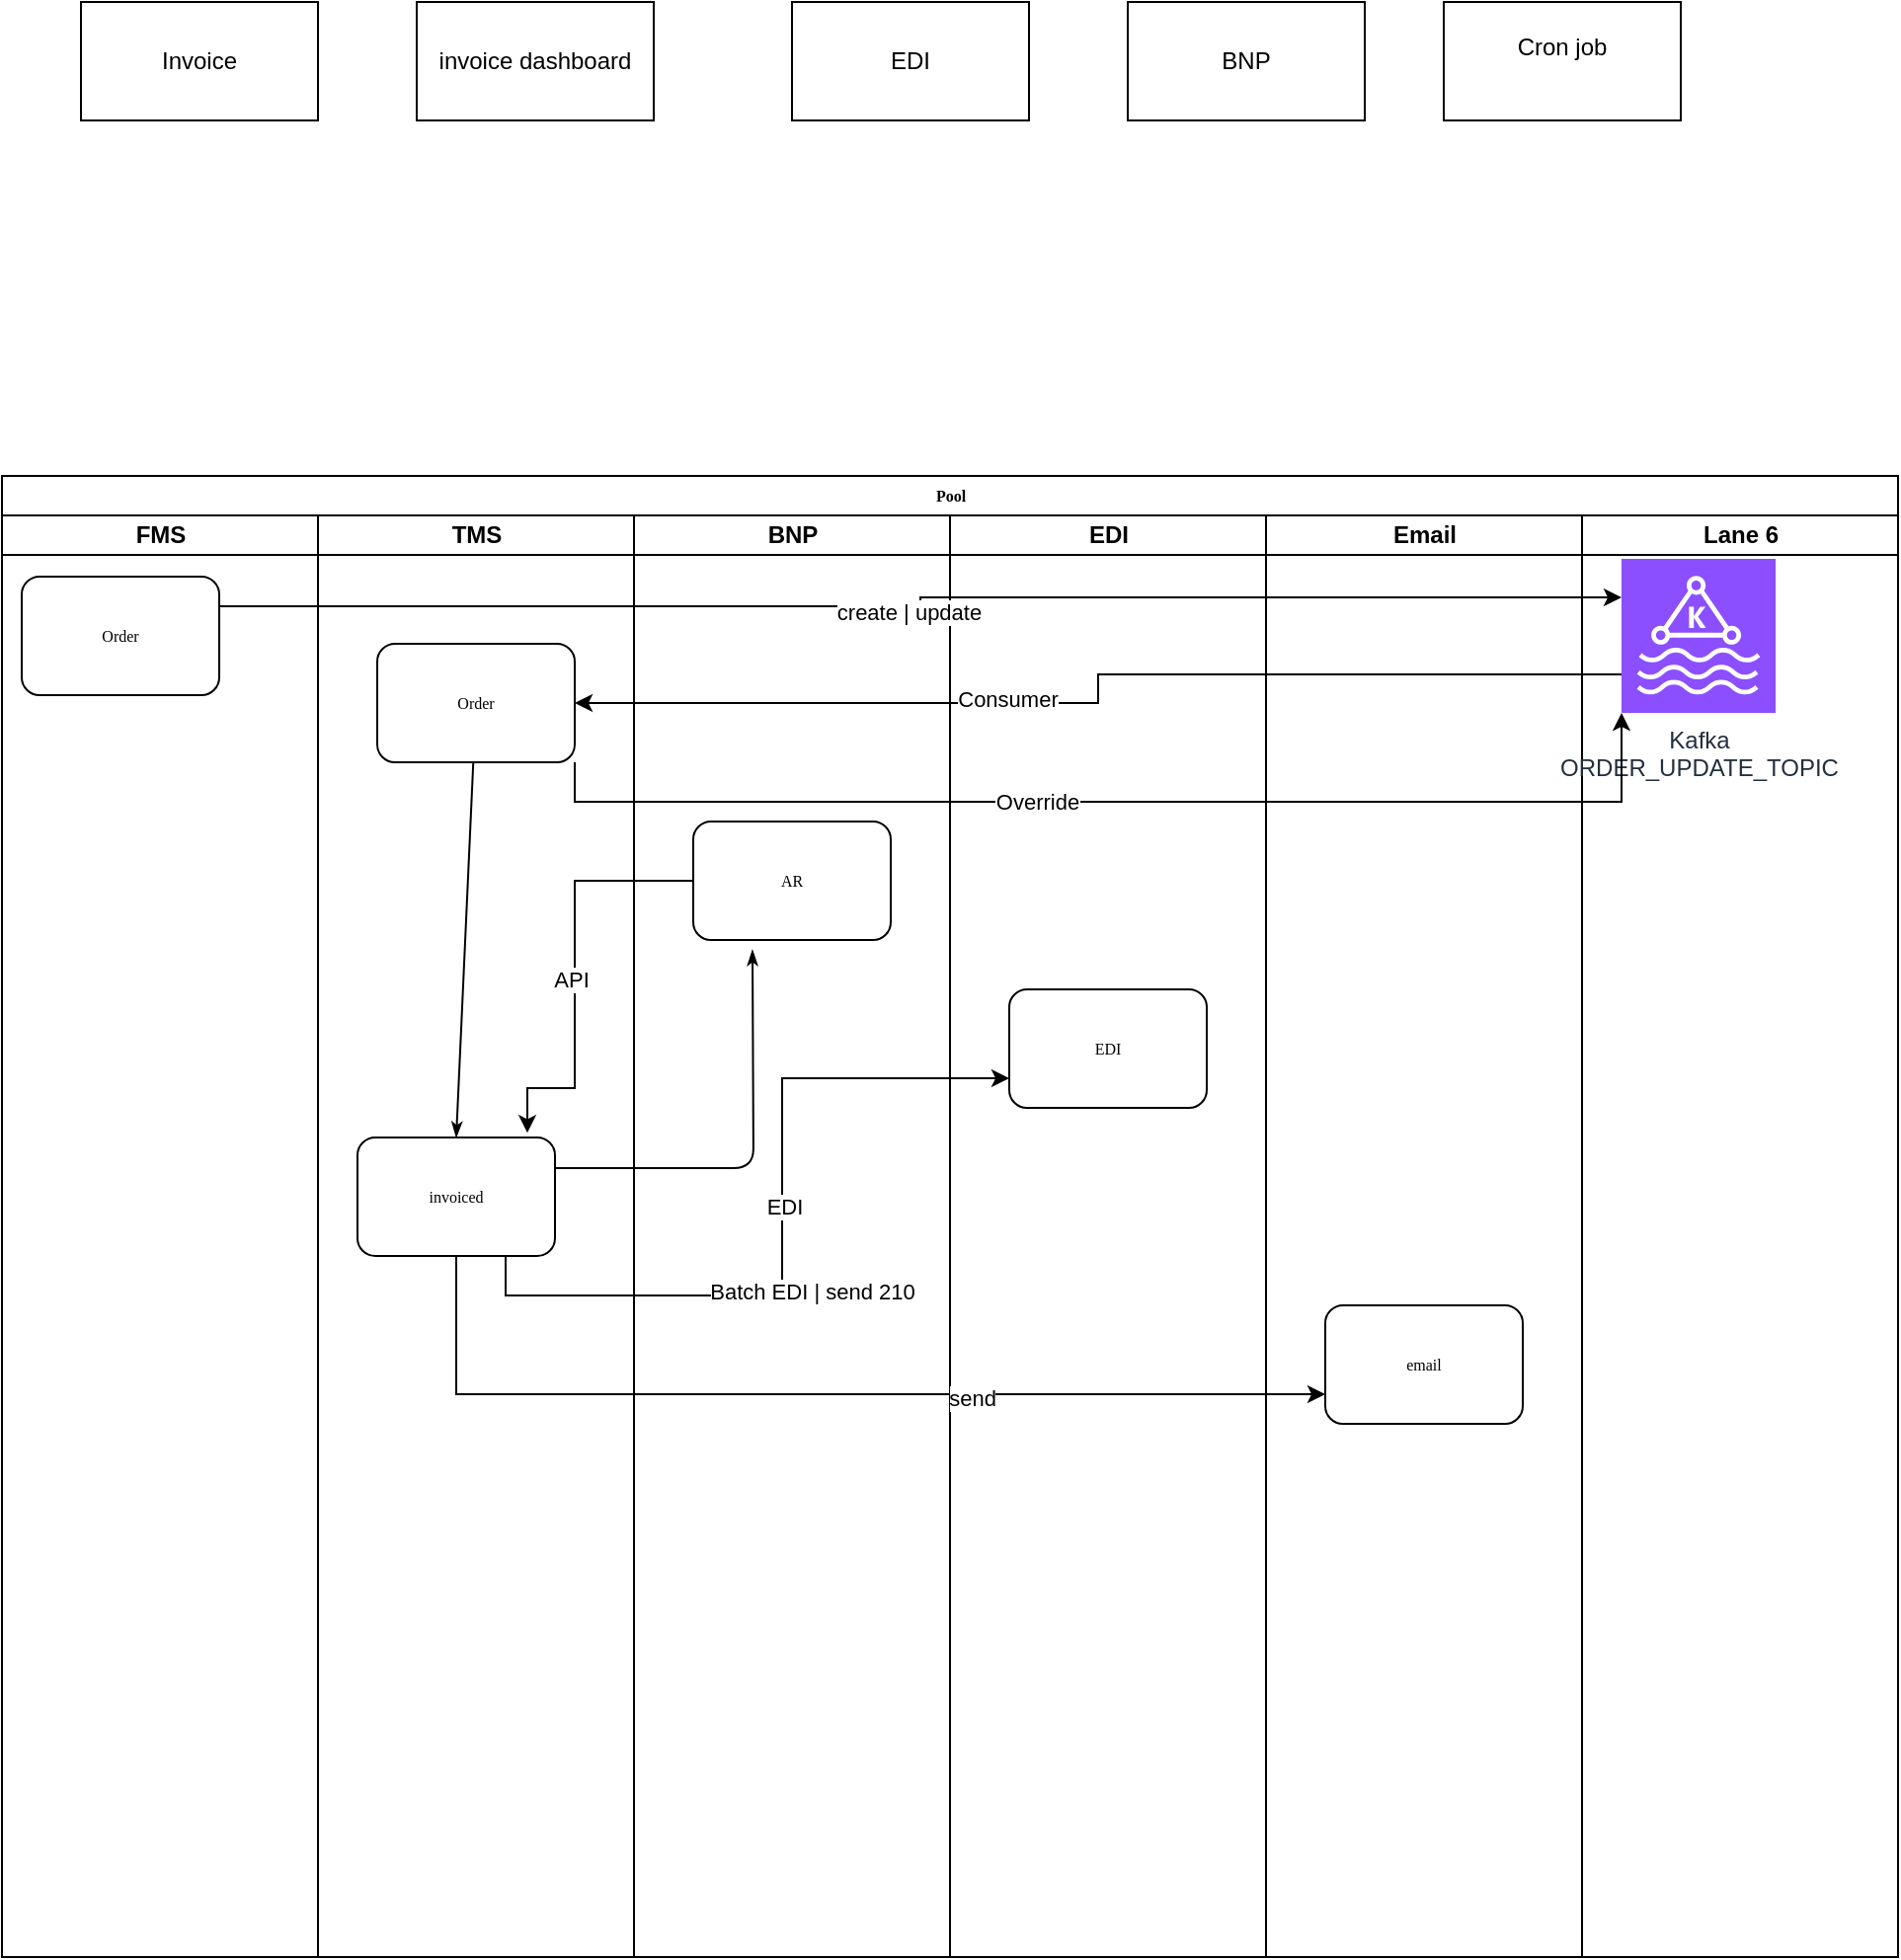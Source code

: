 <mxfile version="24.7.7">
  <diagram name="Page-1" id="74e2e168-ea6b-b213-b513-2b3c1d86103e">
    <mxGraphModel dx="1020" dy="1214" grid="1" gridSize="10" guides="1" tooltips="1" connect="1" arrows="1" fold="1" page="1" pageScale="1" pageWidth="1100" pageHeight="850" background="none" math="0" shadow="0">
      <root>
        <mxCell id="0" />
        <mxCell id="1" parent="0" />
        <mxCell id="77e6c97f196da883-1" value="Pool" style="swimlane;html=1;childLayout=stackLayout;startSize=20;rounded=0;shadow=0;labelBackgroundColor=none;strokeWidth=1;fontFamily=Verdana;fontSize=8;align=center;" parent="1" vertex="1">
          <mxGeometry x="70" y="90" width="960" height="750" as="geometry" />
        </mxCell>
        <mxCell id="77e6c97f196da883-2" value="FMS" style="swimlane;html=1;startSize=20;" parent="77e6c97f196da883-1" vertex="1">
          <mxGeometry y="20" width="160" height="730" as="geometry" />
        </mxCell>
        <mxCell id="77e6c97f196da883-8" value="Order" style="rounded=1;whiteSpace=wrap;html=1;shadow=0;labelBackgroundColor=none;strokeWidth=1;fontFamily=Verdana;fontSize=8;align=center;" parent="77e6c97f196da883-2" vertex="1">
          <mxGeometry x="10" y="31" width="100" height="60" as="geometry" />
        </mxCell>
        <mxCell id="77e6c97f196da883-3" value="TMS" style="swimlane;html=1;startSize=20;" parent="77e6c97f196da883-1" vertex="1">
          <mxGeometry x="160" y="20" width="160" height="730" as="geometry" />
        </mxCell>
        <mxCell id="77e6c97f196da883-11" value="Order" style="rounded=1;whiteSpace=wrap;html=1;shadow=0;labelBackgroundColor=none;strokeWidth=1;fontFamily=Verdana;fontSize=8;align=center;" parent="77e6c97f196da883-3" vertex="1">
          <mxGeometry x="30" y="65" width="100" height="60" as="geometry" />
        </mxCell>
        <mxCell id="77e6c97f196da883-9" value="invoiced" style="rounded=1;whiteSpace=wrap;html=1;shadow=0;labelBackgroundColor=none;strokeWidth=1;fontFamily=Verdana;fontSize=8;align=center;" parent="77e6c97f196da883-3" vertex="1">
          <mxGeometry x="20" y="315" width="100" height="60" as="geometry" />
        </mxCell>
        <mxCell id="77e6c97f196da883-27" style="rounded=1;html=1;labelBackgroundColor=none;startArrow=none;startFill=0;startSize=5;endArrow=classicThin;endFill=1;endSize=5;jettySize=auto;orthogonalLoop=1;strokeWidth=1;fontFamily=Verdana;fontSize=8;entryX=0.5;entryY=0;entryDx=0;entryDy=0;" parent="77e6c97f196da883-3" source="77e6c97f196da883-11" target="77e6c97f196da883-9" edge="1">
          <mxGeometry relative="1" as="geometry" />
        </mxCell>
        <mxCell id="77e6c97f196da883-4" value="BNP" style="swimlane;html=1;startSize=20;" parent="77e6c97f196da883-1" vertex="1">
          <mxGeometry x="320" y="20" width="160" height="730" as="geometry" />
        </mxCell>
        <mxCell id="77e6c97f196da883-12" value="AR" style="rounded=1;whiteSpace=wrap;html=1;shadow=0;labelBackgroundColor=none;strokeWidth=1;fontFamily=Verdana;fontSize=8;align=center;" parent="77e6c97f196da883-4" vertex="1">
          <mxGeometry x="30" y="155" width="100" height="60" as="geometry" />
        </mxCell>
        <mxCell id="77e6c97f196da883-28" style="edgeStyle=orthogonalEdgeStyle;rounded=1;html=1;labelBackgroundColor=none;startArrow=none;startFill=0;startSize=5;endArrow=classicThin;endFill=1;endSize=5;jettySize=auto;orthogonalLoop=1;strokeWidth=1;fontFamily=Verdana;fontSize=8;exitX=1;exitY=0.258;exitDx=0;exitDy=0;exitPerimeter=0;" parent="77e6c97f196da883-4" source="77e6c97f196da883-9" edge="1">
          <mxGeometry relative="1" as="geometry">
            <mxPoint x="-30" y="330" as="sourcePoint" />
            <mxPoint x="60" y="220" as="targetPoint" />
          </mxGeometry>
        </mxCell>
        <mxCell id="77e6c97f196da883-5" value="EDI" style="swimlane;html=1;startSize=20;" parent="77e6c97f196da883-1" vertex="1">
          <mxGeometry x="480" y="20" width="160" height="730" as="geometry" />
        </mxCell>
        <mxCell id="77e6c97f196da883-15" value="EDI" style="rounded=1;whiteSpace=wrap;html=1;shadow=0;labelBackgroundColor=none;strokeWidth=1;fontFamily=Verdana;fontSize=8;align=center;" parent="77e6c97f196da883-5" vertex="1">
          <mxGeometry x="30" y="240" width="100" height="60" as="geometry" />
        </mxCell>
        <mxCell id="77e6c97f196da883-6" value="Email" style="swimlane;html=1;startSize=20;" parent="77e6c97f196da883-1" vertex="1">
          <mxGeometry x="640" y="20" width="160" height="730" as="geometry" />
        </mxCell>
        <mxCell id="77e6c97f196da883-18" value="email" style="rounded=1;whiteSpace=wrap;html=1;shadow=0;labelBackgroundColor=none;strokeWidth=1;fontFamily=Verdana;fontSize=8;align=center;" parent="77e6c97f196da883-6" vertex="1">
          <mxGeometry x="30" y="400" width="100" height="60" as="geometry" />
        </mxCell>
        <mxCell id="77e6c97f196da883-7" value="Lane 6" style="swimlane;html=1;startSize=20;" parent="77e6c97f196da883-1" vertex="1">
          <mxGeometry x="800" y="20" width="160" height="730" as="geometry">
            <mxRectangle x="800" y="20" width="40" height="730" as="alternateBounds" />
          </mxGeometry>
        </mxCell>
        <mxCell id="6VznK8FamonIp71yS6Q--11" value="Kafka&lt;div&gt;ORDER_UPDATE_TOPIC&lt;/div&gt;" style="sketch=0;points=[[0,0,0],[0.25,0,0],[0.5,0,0],[0.75,0,0],[1,0,0],[0,1,0],[0.25,1,0],[0.5,1,0],[0.75,1,0],[1,1,0],[0,0.25,0],[0,0.5,0],[0,0.75,0],[1,0.25,0],[1,0.5,0],[1,0.75,0]];outlineConnect=0;fontColor=#232F3E;fillColor=#8C4FFF;strokeColor=#ffffff;dashed=0;verticalLabelPosition=bottom;verticalAlign=top;align=center;html=1;fontSize=12;fontStyle=0;aspect=fixed;shape=mxgraph.aws4.resourceIcon;resIcon=mxgraph.aws4.managed_streaming_for_kafka;" vertex="1" parent="77e6c97f196da883-7">
          <mxGeometry x="20" y="22" width="78" height="78" as="geometry" />
        </mxCell>
        <mxCell id="6VznK8FamonIp71yS6Q--12" style="edgeStyle=orthogonalEdgeStyle;rounded=0;orthogonalLoop=1;jettySize=auto;html=1;exitX=1;exitY=0.25;exitDx=0;exitDy=0;entryX=0;entryY=0.25;entryDx=0;entryDy=0;entryPerimeter=0;" edge="1" parent="77e6c97f196da883-1" source="77e6c97f196da883-8" target="6VznK8FamonIp71yS6Q--11">
          <mxGeometry relative="1" as="geometry" />
        </mxCell>
        <mxCell id="6VznK8FamonIp71yS6Q--13" value="create | update" style="edgeLabel;html=1;align=center;verticalAlign=middle;resizable=0;points=[];" vertex="1" connectable="0" parent="6VznK8FamonIp71yS6Q--12">
          <mxGeometry x="-0.023" y="-3" relative="1" as="geometry">
            <mxPoint as="offset" />
          </mxGeometry>
        </mxCell>
        <mxCell id="6VznK8FamonIp71yS6Q--14" style="edgeStyle=orthogonalEdgeStyle;rounded=0;orthogonalLoop=1;jettySize=auto;html=1;exitX=0;exitY=0.75;exitDx=0;exitDy=0;exitPerimeter=0;entryX=1;entryY=0.5;entryDx=0;entryDy=0;" edge="1" parent="77e6c97f196da883-1" source="6VznK8FamonIp71yS6Q--11" target="77e6c97f196da883-11">
          <mxGeometry relative="1" as="geometry" />
        </mxCell>
        <mxCell id="6VznK8FamonIp71yS6Q--15" value="Consumer" style="edgeLabel;html=1;align=center;verticalAlign=middle;resizable=0;points=[];" vertex="1" connectable="0" parent="6VznK8FamonIp71yS6Q--14">
          <mxGeometry x="0.199" y="-2" relative="1" as="geometry">
            <mxPoint x="1" as="offset" />
          </mxGeometry>
        </mxCell>
        <mxCell id="6VznK8FamonIp71yS6Q--16" value="" style="edgeStyle=orthogonalEdgeStyle;rounded=0;orthogonalLoop=1;jettySize=auto;html=1;entryX=0.86;entryY=-0.039;entryDx=0;entryDy=0;entryPerimeter=0;" edge="1" parent="77e6c97f196da883-1" source="77e6c97f196da883-12" target="77e6c97f196da883-9">
          <mxGeometry relative="1" as="geometry">
            <Array as="points">
              <mxPoint x="290" y="205" />
              <mxPoint x="290" y="310" />
              <mxPoint x="266" y="310" />
            </Array>
          </mxGeometry>
        </mxCell>
        <mxCell id="6VznK8FamonIp71yS6Q--17" value="API" style="edgeLabel;html=1;align=center;verticalAlign=middle;resizable=0;points=[];" vertex="1" connectable="0" parent="6VznK8FamonIp71yS6Q--16">
          <mxGeometry x="0.035" y="-2" relative="1" as="geometry">
            <mxPoint as="offset" />
          </mxGeometry>
        </mxCell>
        <mxCell id="6VznK8FamonIp71yS6Q--18" style="edgeStyle=orthogonalEdgeStyle;rounded=0;orthogonalLoop=1;jettySize=auto;html=1;exitX=0.75;exitY=1;exitDx=0;exitDy=0;entryX=0;entryY=0.75;entryDx=0;entryDy=0;" edge="1" parent="77e6c97f196da883-1" source="77e6c97f196da883-9" target="77e6c97f196da883-15">
          <mxGeometry relative="1" as="geometry" />
        </mxCell>
        <mxCell id="6VznK8FamonIp71yS6Q--19" value="EDI" style="edgeLabel;html=1;align=center;verticalAlign=middle;resizable=0;points=[];" vertex="1" connectable="0" parent="6VznK8FamonIp71yS6Q--18">
          <mxGeometry x="0.067" y="-1" relative="1" as="geometry">
            <mxPoint as="offset" />
          </mxGeometry>
        </mxCell>
        <mxCell id="6VznK8FamonIp71yS6Q--20" value="Batch EDI | send 210" style="edgeLabel;html=1;align=center;verticalAlign=middle;resizable=0;points=[];" vertex="1" connectable="0" parent="6VznK8FamonIp71yS6Q--18">
          <mxGeometry x="-0.043" y="-3" relative="1" as="geometry">
            <mxPoint x="12" y="22" as="offset" />
          </mxGeometry>
        </mxCell>
        <mxCell id="6VznK8FamonIp71yS6Q--21" style="edgeStyle=orthogonalEdgeStyle;rounded=0;orthogonalLoop=1;jettySize=auto;html=1;exitX=0.5;exitY=1;exitDx=0;exitDy=0;entryX=0;entryY=0.75;entryDx=0;entryDy=0;" edge="1" parent="77e6c97f196da883-1" source="77e6c97f196da883-9" target="77e6c97f196da883-18">
          <mxGeometry relative="1" as="geometry" />
        </mxCell>
        <mxCell id="6VznK8FamonIp71yS6Q--22" value="send" style="edgeLabel;html=1;align=center;verticalAlign=middle;resizable=0;points=[];" vertex="1" connectable="0" parent="6VznK8FamonIp71yS6Q--21">
          <mxGeometry x="0.299" y="-2" relative="1" as="geometry">
            <mxPoint as="offset" />
          </mxGeometry>
        </mxCell>
        <mxCell id="6VznK8FamonIp71yS6Q--25" style="edgeStyle=orthogonalEdgeStyle;rounded=0;orthogonalLoop=1;jettySize=auto;html=1;exitX=1;exitY=1;exitDx=0;exitDy=0;entryX=0;entryY=1;entryDx=0;entryDy=0;entryPerimeter=0;" edge="1" parent="77e6c97f196da883-1" source="77e6c97f196da883-11" target="6VznK8FamonIp71yS6Q--11">
          <mxGeometry relative="1" as="geometry" />
        </mxCell>
        <mxCell id="6VznK8FamonIp71yS6Q--26" value="Override" style="edgeLabel;html=1;align=center;verticalAlign=middle;resizable=0;points=[];" vertex="1" connectable="0" parent="6VznK8FamonIp71yS6Q--25">
          <mxGeometry x="-0.148" relative="1" as="geometry">
            <mxPoint as="offset" />
          </mxGeometry>
        </mxCell>
        <mxCell id="6VznK8FamonIp71yS6Q--1" value="Invoice" style="rounded=0;whiteSpace=wrap;html=1;" vertex="1" parent="1">
          <mxGeometry x="110" y="-150" width="120" height="60" as="geometry" />
        </mxCell>
        <mxCell id="6VznK8FamonIp71yS6Q--8" value="invoice dashboard" style="rounded=0;whiteSpace=wrap;html=1;" vertex="1" parent="1">
          <mxGeometry x="280" y="-150" width="120" height="60" as="geometry" />
        </mxCell>
        <mxCell id="6VznK8FamonIp71yS6Q--9" value="EDI" style="rounded=0;whiteSpace=wrap;html=1;" vertex="1" parent="1">
          <mxGeometry x="470" y="-150" width="120" height="60" as="geometry" />
        </mxCell>
        <mxCell id="6VznK8FamonIp71yS6Q--10" value="BNP" style="rounded=0;whiteSpace=wrap;html=1;" vertex="1" parent="1">
          <mxGeometry x="640" y="-150" width="120" height="60" as="geometry" />
        </mxCell>
        <mxCell id="6VznK8FamonIp71yS6Q--27" value="Cron job&lt;div&gt;&lt;br&gt;&lt;/div&gt;" style="rounded=0;whiteSpace=wrap;html=1;" vertex="1" parent="1">
          <mxGeometry x="800" y="-150" width="120" height="60" as="geometry" />
        </mxCell>
      </root>
    </mxGraphModel>
  </diagram>
</mxfile>
